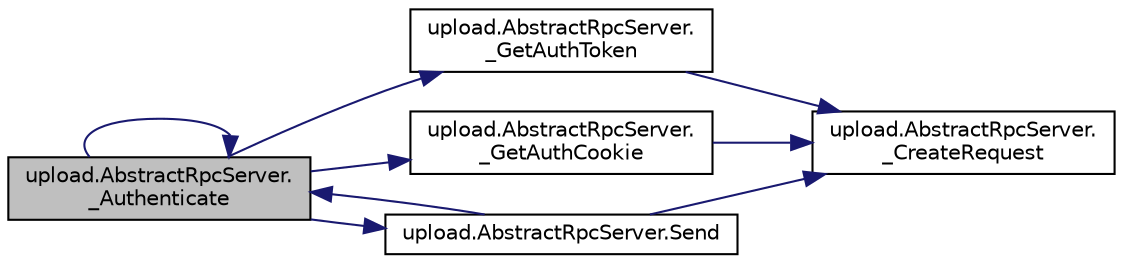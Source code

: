 digraph "upload.AbstractRpcServer._Authenticate"
{
  edge [fontname="Helvetica",fontsize="10",labelfontname="Helvetica",labelfontsize="10"];
  node [fontname="Helvetica",fontsize="10",shape=record];
  rankdir="LR";
  Node12 [label="upload.AbstractRpcServer.\l_Authenticate",height=0.2,width=0.4,color="black", fillcolor="grey75", style="filled", fontcolor="black"];
  Node12 -> Node12 [color="midnightblue",fontsize="10",style="solid",fontname="Helvetica"];
  Node12 -> Node13 [color="midnightblue",fontsize="10",style="solid",fontname="Helvetica"];
  Node13 [label="upload.AbstractRpcServer.\l_GetAuthToken",height=0.2,width=0.4,color="black", fillcolor="white", style="filled",URL="$db/d9e/classupload_1_1_abstract_rpc_server.html#a5a801cc3fdbb8222fa58d41e098f70a7"];
  Node13 -> Node14 [color="midnightblue",fontsize="10",style="solid",fontname="Helvetica"];
  Node14 [label="upload.AbstractRpcServer.\l_CreateRequest",height=0.2,width=0.4,color="black", fillcolor="white", style="filled",URL="$db/d9e/classupload_1_1_abstract_rpc_server.html#a1553c79619eec0770932cd4fa325243c"];
  Node12 -> Node15 [color="midnightblue",fontsize="10",style="solid",fontname="Helvetica"];
  Node15 [label="upload.AbstractRpcServer.\l_GetAuthCookie",height=0.2,width=0.4,color="black", fillcolor="white", style="filled",URL="$db/d9e/classupload_1_1_abstract_rpc_server.html#a45ba7a36fd840608f532694be6b6a9ae"];
  Node15 -> Node14 [color="midnightblue",fontsize="10",style="solid",fontname="Helvetica"];
  Node12 -> Node16 [color="midnightblue",fontsize="10",style="solid",fontname="Helvetica"];
  Node16 [label="upload.AbstractRpcServer.Send",height=0.2,width=0.4,color="black", fillcolor="white", style="filled",URL="$db/d9e/classupload_1_1_abstract_rpc_server.html#ac1b913f8bd00da4741c47ab49ea94cb5"];
  Node16 -> Node12 [color="midnightblue",fontsize="10",style="solid",fontname="Helvetica"];
  Node16 -> Node14 [color="midnightblue",fontsize="10",style="solid",fontname="Helvetica"];
}
